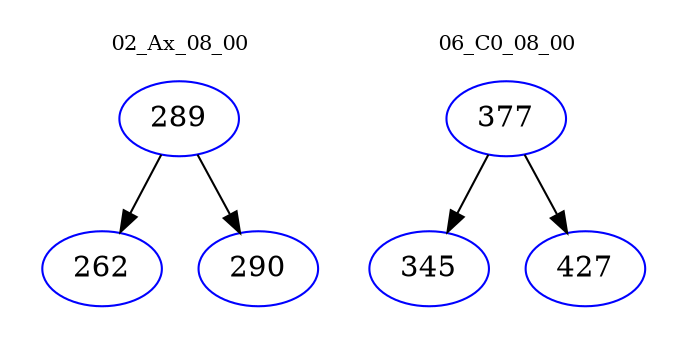 digraph{
subgraph cluster_0 {
color = white
label = "02_Ax_08_00";
fontsize=10;
T0_289 [label="289", color="blue"]
T0_289 -> T0_262 [color="black"]
T0_262 [label="262", color="blue"]
T0_289 -> T0_290 [color="black"]
T0_290 [label="290", color="blue"]
}
subgraph cluster_1 {
color = white
label = "06_C0_08_00";
fontsize=10;
T1_377 [label="377", color="blue"]
T1_377 -> T1_345 [color="black"]
T1_345 [label="345", color="blue"]
T1_377 -> T1_427 [color="black"]
T1_427 [label="427", color="blue"]
}
}
